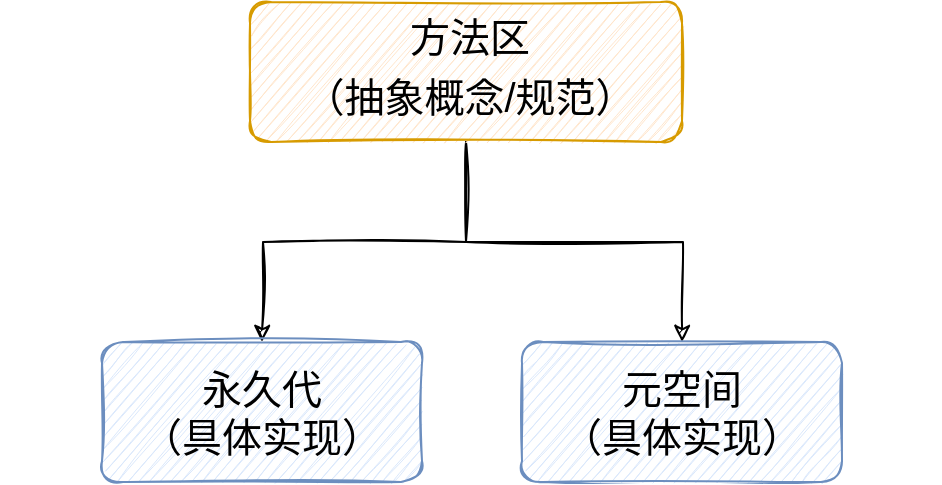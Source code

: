 <mxfile version="13.4.5" type="device"><diagram id="mDWWXMJm0z7qVffaok21" name="Page-1"><mxGraphModel dx="1106" dy="997" grid="1" gridSize="10" guides="1" tooltips="1" connect="1" arrows="1" fold="1" page="1" pageScale="1" pageWidth="827" pageHeight="1169" math="0" shadow="0"><root><mxCell id="0"/><mxCell id="1" parent="0"/><mxCell id="utjvcdwqwBw42kagQzS2-4" style="edgeStyle=orthogonalEdgeStyle;rounded=0;orthogonalLoop=1;jettySize=auto;html=1;sketch=1;" edge="1" parent="1" source="utjvcdwqwBw42kagQzS2-3"><mxGeometry relative="1" as="geometry"><mxPoint x="200" y="440" as="targetPoint"/></mxGeometry></mxCell><mxCell id="utjvcdwqwBw42kagQzS2-5" style="edgeStyle=orthogonalEdgeStyle;rounded=0;orthogonalLoop=1;jettySize=auto;html=1;sketch=1;" edge="1" parent="1" source="utjvcdwqwBw42kagQzS2-3"><mxGeometry relative="1" as="geometry"><mxPoint x="410" y="440" as="targetPoint"/></mxGeometry></mxCell><mxCell id="utjvcdwqwBw42kagQzS2-3" value="" style="rounded=1;whiteSpace=wrap;html=1;fillColor=#ffe6cc;strokeColor=#d79b00;sketch=1;" vertex="1" parent="1"><mxGeometry x="194" y="270" width="216" height="70" as="geometry"/></mxCell><mxCell id="utjvcdwqwBw42kagQzS2-1" value="&lt;font style=&quot;font-size: 20px&quot;&gt;方法区&lt;br&gt;（抽象概念/规范）&lt;/font&gt;" style="text;html=1;strokeColor=none;fillColor=none;align=center;verticalAlign=middle;whiteSpace=wrap;rounded=0;fontSize=25;sketch=1;" vertex="1" parent="1"><mxGeometry x="69" y="290" width="470" height="20" as="geometry"/></mxCell><mxCell id="utjvcdwqwBw42kagQzS2-6" value="&lt;span style=&quot;font-size: 20px&quot;&gt;永久代&lt;/span&gt;&lt;br style=&quot;font-size: 20px&quot;&gt;&lt;span style=&quot;font-size: 20px&quot;&gt;（具体实现）&lt;/span&gt;" style="rounded=1;whiteSpace=wrap;html=1;fillColor=#dae8fc;strokeColor=#6c8ebf;sketch=1;" vertex="1" parent="1"><mxGeometry x="120" y="440" width="160" height="70" as="geometry"/></mxCell><mxCell id="utjvcdwqwBw42kagQzS2-8" value="&lt;span style=&quot;font-size: 20px&quot;&gt;元空间&lt;/span&gt;&lt;br style=&quot;font-size: 20px&quot;&gt;&lt;span style=&quot;font-size: 20px&quot;&gt;（具体实现）&lt;/span&gt;" style="rounded=1;whiteSpace=wrap;html=1;fillColor=#dae8fc;strokeColor=#6c8ebf;sketch=1;" vertex="1" parent="1"><mxGeometry x="330" y="440" width="160" height="70" as="geometry"/></mxCell></root></mxGraphModel></diagram></mxfile>